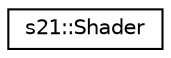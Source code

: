 digraph "Graphical Class Hierarchy"
{
 // LATEX_PDF_SIZE
  edge [fontname="Helvetica",fontsize="10",labelfontname="Helvetica",labelfontsize="10"];
  node [fontname="Helvetica",fontsize="10",shape=record];
  rankdir="LR";
  Node0 [label="s21::Shader",height=0.2,width=0.4,color="black", fillcolor="white", style="filled",URL="$classs21_1_1Shader.html",tooltip=" "];
}
